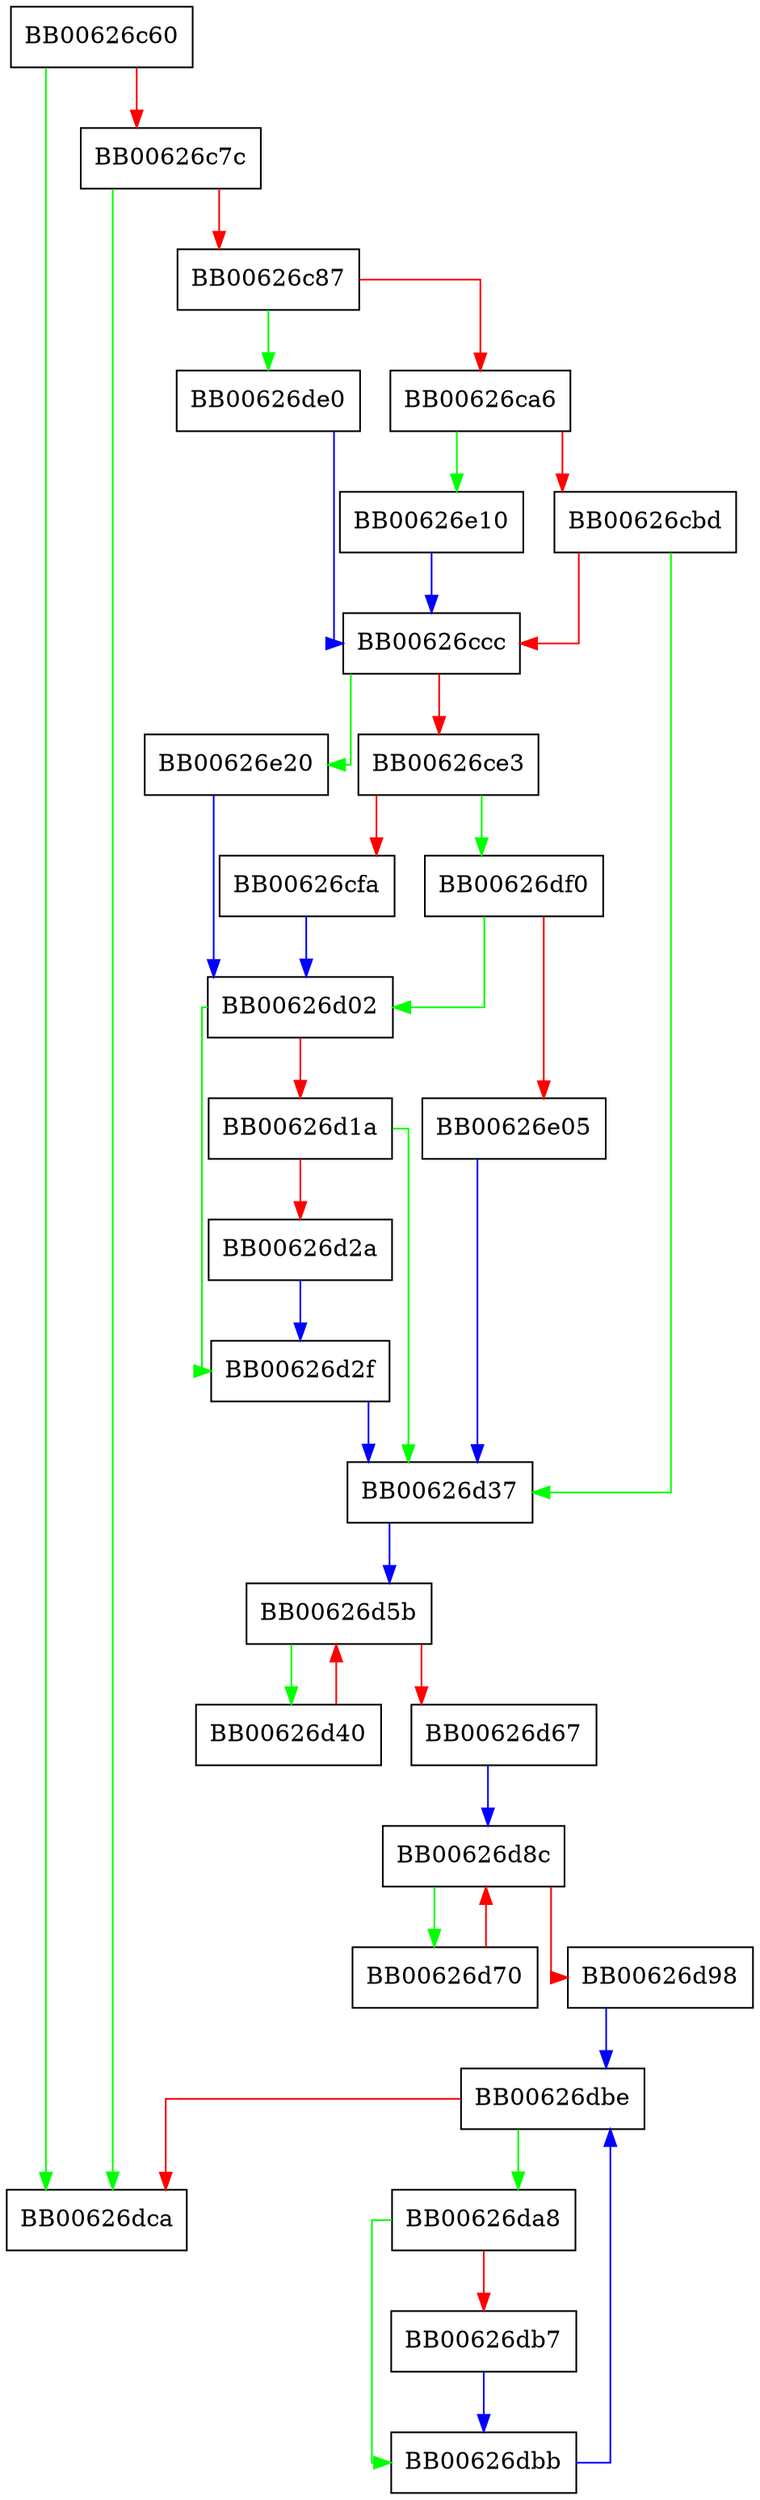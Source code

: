 digraph ossl_pkcs7_resolve_libctx {
  node [shape="box"];
  graph [splines=ortho];
  BB00626c60 -> BB00626dca [color="green"];
  BB00626c60 -> BB00626c7c [color="red"];
  BB00626c7c -> BB00626dca [color="green"];
  BB00626c7c -> BB00626c87 [color="red"];
  BB00626c87 -> BB00626de0 [color="green"];
  BB00626c87 -> BB00626ca6 [color="red"];
  BB00626ca6 -> BB00626e10 [color="green"];
  BB00626ca6 -> BB00626cbd [color="red"];
  BB00626cbd -> BB00626d37 [color="green"];
  BB00626cbd -> BB00626ccc [color="red"];
  BB00626ccc -> BB00626e20 [color="green"];
  BB00626ccc -> BB00626ce3 [color="red"];
  BB00626ce3 -> BB00626df0 [color="green"];
  BB00626ce3 -> BB00626cfa [color="red"];
  BB00626cfa -> BB00626d02 [color="blue"];
  BB00626d02 -> BB00626d2f [color="green"];
  BB00626d02 -> BB00626d1a [color="red"];
  BB00626d1a -> BB00626d37 [color="green"];
  BB00626d1a -> BB00626d2a [color="red"];
  BB00626d2a -> BB00626d2f [color="blue"];
  BB00626d2f -> BB00626d37 [color="blue"];
  BB00626d37 -> BB00626d5b [color="blue"];
  BB00626d40 -> BB00626d5b [color="red"];
  BB00626d5b -> BB00626d40 [color="green"];
  BB00626d5b -> BB00626d67 [color="red"];
  BB00626d67 -> BB00626d8c [color="blue"];
  BB00626d70 -> BB00626d8c [color="red"];
  BB00626d8c -> BB00626d70 [color="green"];
  BB00626d8c -> BB00626d98 [color="red"];
  BB00626d98 -> BB00626dbe [color="blue"];
  BB00626da8 -> BB00626dbb [color="green"];
  BB00626da8 -> BB00626db7 [color="red"];
  BB00626db7 -> BB00626dbb [color="blue"];
  BB00626dbb -> BB00626dbe [color="blue"];
  BB00626dbe -> BB00626da8 [color="green"];
  BB00626dbe -> BB00626dca [color="red"];
  BB00626de0 -> BB00626ccc [color="blue"];
  BB00626df0 -> BB00626d02 [color="green"];
  BB00626df0 -> BB00626e05 [color="red"];
  BB00626e05 -> BB00626d37 [color="blue"];
  BB00626e10 -> BB00626ccc [color="blue"];
  BB00626e20 -> BB00626d02 [color="blue"];
}